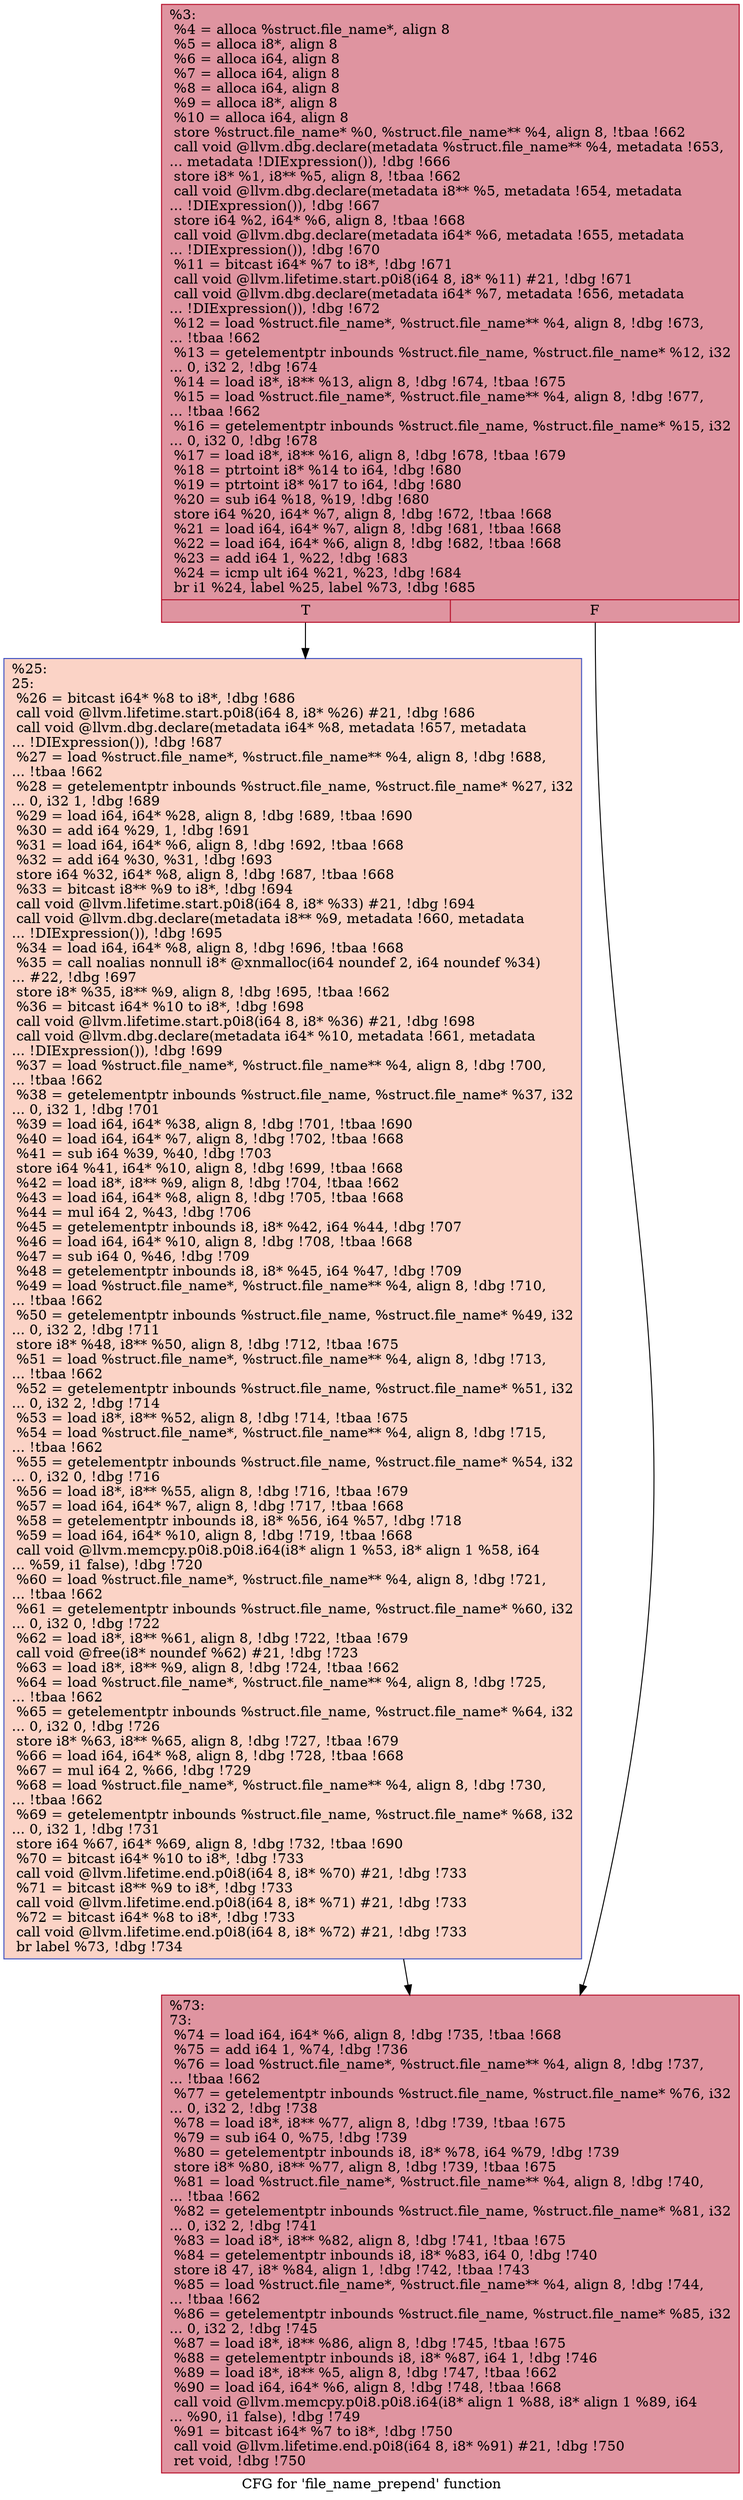 digraph "CFG for 'file_name_prepend' function" {
	label="CFG for 'file_name_prepend' function";

	Node0x19730c0 [shape=record,color="#b70d28ff", style=filled, fillcolor="#b70d2870",label="{%3:\l  %4 = alloca %struct.file_name*, align 8\l  %5 = alloca i8*, align 8\l  %6 = alloca i64, align 8\l  %7 = alloca i64, align 8\l  %8 = alloca i64, align 8\l  %9 = alloca i8*, align 8\l  %10 = alloca i64, align 8\l  store %struct.file_name* %0, %struct.file_name** %4, align 8, !tbaa !662\l  call void @llvm.dbg.declare(metadata %struct.file_name** %4, metadata !653,\l... metadata !DIExpression()), !dbg !666\l  store i8* %1, i8** %5, align 8, !tbaa !662\l  call void @llvm.dbg.declare(metadata i8** %5, metadata !654, metadata\l... !DIExpression()), !dbg !667\l  store i64 %2, i64* %6, align 8, !tbaa !668\l  call void @llvm.dbg.declare(metadata i64* %6, metadata !655, metadata\l... !DIExpression()), !dbg !670\l  %11 = bitcast i64* %7 to i8*, !dbg !671\l  call void @llvm.lifetime.start.p0i8(i64 8, i8* %11) #21, !dbg !671\l  call void @llvm.dbg.declare(metadata i64* %7, metadata !656, metadata\l... !DIExpression()), !dbg !672\l  %12 = load %struct.file_name*, %struct.file_name** %4, align 8, !dbg !673,\l... !tbaa !662\l  %13 = getelementptr inbounds %struct.file_name, %struct.file_name* %12, i32\l... 0, i32 2, !dbg !674\l  %14 = load i8*, i8** %13, align 8, !dbg !674, !tbaa !675\l  %15 = load %struct.file_name*, %struct.file_name** %4, align 8, !dbg !677,\l... !tbaa !662\l  %16 = getelementptr inbounds %struct.file_name, %struct.file_name* %15, i32\l... 0, i32 0, !dbg !678\l  %17 = load i8*, i8** %16, align 8, !dbg !678, !tbaa !679\l  %18 = ptrtoint i8* %14 to i64, !dbg !680\l  %19 = ptrtoint i8* %17 to i64, !dbg !680\l  %20 = sub i64 %18, %19, !dbg !680\l  store i64 %20, i64* %7, align 8, !dbg !672, !tbaa !668\l  %21 = load i64, i64* %7, align 8, !dbg !681, !tbaa !668\l  %22 = load i64, i64* %6, align 8, !dbg !682, !tbaa !668\l  %23 = add i64 1, %22, !dbg !683\l  %24 = icmp ult i64 %21, %23, !dbg !684\l  br i1 %24, label %25, label %73, !dbg !685\l|{<s0>T|<s1>F}}"];
	Node0x19730c0:s0 -> Node0x1952e30;
	Node0x19730c0:s1 -> Node0x1952e80;
	Node0x1952e30 [shape=record,color="#3d50c3ff", style=filled, fillcolor="#f59c7d70",label="{%25:\l25:                                               \l  %26 = bitcast i64* %8 to i8*, !dbg !686\l  call void @llvm.lifetime.start.p0i8(i64 8, i8* %26) #21, !dbg !686\l  call void @llvm.dbg.declare(metadata i64* %8, metadata !657, metadata\l... !DIExpression()), !dbg !687\l  %27 = load %struct.file_name*, %struct.file_name** %4, align 8, !dbg !688,\l... !tbaa !662\l  %28 = getelementptr inbounds %struct.file_name, %struct.file_name* %27, i32\l... 0, i32 1, !dbg !689\l  %29 = load i64, i64* %28, align 8, !dbg !689, !tbaa !690\l  %30 = add i64 %29, 1, !dbg !691\l  %31 = load i64, i64* %6, align 8, !dbg !692, !tbaa !668\l  %32 = add i64 %30, %31, !dbg !693\l  store i64 %32, i64* %8, align 8, !dbg !687, !tbaa !668\l  %33 = bitcast i8** %9 to i8*, !dbg !694\l  call void @llvm.lifetime.start.p0i8(i64 8, i8* %33) #21, !dbg !694\l  call void @llvm.dbg.declare(metadata i8** %9, metadata !660, metadata\l... !DIExpression()), !dbg !695\l  %34 = load i64, i64* %8, align 8, !dbg !696, !tbaa !668\l  %35 = call noalias nonnull i8* @xnmalloc(i64 noundef 2, i64 noundef %34)\l... #22, !dbg !697\l  store i8* %35, i8** %9, align 8, !dbg !695, !tbaa !662\l  %36 = bitcast i64* %10 to i8*, !dbg !698\l  call void @llvm.lifetime.start.p0i8(i64 8, i8* %36) #21, !dbg !698\l  call void @llvm.dbg.declare(metadata i64* %10, metadata !661, metadata\l... !DIExpression()), !dbg !699\l  %37 = load %struct.file_name*, %struct.file_name** %4, align 8, !dbg !700,\l... !tbaa !662\l  %38 = getelementptr inbounds %struct.file_name, %struct.file_name* %37, i32\l... 0, i32 1, !dbg !701\l  %39 = load i64, i64* %38, align 8, !dbg !701, !tbaa !690\l  %40 = load i64, i64* %7, align 8, !dbg !702, !tbaa !668\l  %41 = sub i64 %39, %40, !dbg !703\l  store i64 %41, i64* %10, align 8, !dbg !699, !tbaa !668\l  %42 = load i8*, i8** %9, align 8, !dbg !704, !tbaa !662\l  %43 = load i64, i64* %8, align 8, !dbg !705, !tbaa !668\l  %44 = mul i64 2, %43, !dbg !706\l  %45 = getelementptr inbounds i8, i8* %42, i64 %44, !dbg !707\l  %46 = load i64, i64* %10, align 8, !dbg !708, !tbaa !668\l  %47 = sub i64 0, %46, !dbg !709\l  %48 = getelementptr inbounds i8, i8* %45, i64 %47, !dbg !709\l  %49 = load %struct.file_name*, %struct.file_name** %4, align 8, !dbg !710,\l... !tbaa !662\l  %50 = getelementptr inbounds %struct.file_name, %struct.file_name* %49, i32\l... 0, i32 2, !dbg !711\l  store i8* %48, i8** %50, align 8, !dbg !712, !tbaa !675\l  %51 = load %struct.file_name*, %struct.file_name** %4, align 8, !dbg !713,\l... !tbaa !662\l  %52 = getelementptr inbounds %struct.file_name, %struct.file_name* %51, i32\l... 0, i32 2, !dbg !714\l  %53 = load i8*, i8** %52, align 8, !dbg !714, !tbaa !675\l  %54 = load %struct.file_name*, %struct.file_name** %4, align 8, !dbg !715,\l... !tbaa !662\l  %55 = getelementptr inbounds %struct.file_name, %struct.file_name* %54, i32\l... 0, i32 0, !dbg !716\l  %56 = load i8*, i8** %55, align 8, !dbg !716, !tbaa !679\l  %57 = load i64, i64* %7, align 8, !dbg !717, !tbaa !668\l  %58 = getelementptr inbounds i8, i8* %56, i64 %57, !dbg !718\l  %59 = load i64, i64* %10, align 8, !dbg !719, !tbaa !668\l  call void @llvm.memcpy.p0i8.p0i8.i64(i8* align 1 %53, i8* align 1 %58, i64\l... %59, i1 false), !dbg !720\l  %60 = load %struct.file_name*, %struct.file_name** %4, align 8, !dbg !721,\l... !tbaa !662\l  %61 = getelementptr inbounds %struct.file_name, %struct.file_name* %60, i32\l... 0, i32 0, !dbg !722\l  %62 = load i8*, i8** %61, align 8, !dbg !722, !tbaa !679\l  call void @free(i8* noundef %62) #21, !dbg !723\l  %63 = load i8*, i8** %9, align 8, !dbg !724, !tbaa !662\l  %64 = load %struct.file_name*, %struct.file_name** %4, align 8, !dbg !725,\l... !tbaa !662\l  %65 = getelementptr inbounds %struct.file_name, %struct.file_name* %64, i32\l... 0, i32 0, !dbg !726\l  store i8* %63, i8** %65, align 8, !dbg !727, !tbaa !679\l  %66 = load i64, i64* %8, align 8, !dbg !728, !tbaa !668\l  %67 = mul i64 2, %66, !dbg !729\l  %68 = load %struct.file_name*, %struct.file_name** %4, align 8, !dbg !730,\l... !tbaa !662\l  %69 = getelementptr inbounds %struct.file_name, %struct.file_name* %68, i32\l... 0, i32 1, !dbg !731\l  store i64 %67, i64* %69, align 8, !dbg !732, !tbaa !690\l  %70 = bitcast i64* %10 to i8*, !dbg !733\l  call void @llvm.lifetime.end.p0i8(i64 8, i8* %70) #21, !dbg !733\l  %71 = bitcast i8** %9 to i8*, !dbg !733\l  call void @llvm.lifetime.end.p0i8(i64 8, i8* %71) #21, !dbg !733\l  %72 = bitcast i64* %8 to i8*, !dbg !733\l  call void @llvm.lifetime.end.p0i8(i64 8, i8* %72) #21, !dbg !733\l  br label %73, !dbg !734\l}"];
	Node0x1952e30 -> Node0x1952e80;
	Node0x1952e80 [shape=record,color="#b70d28ff", style=filled, fillcolor="#b70d2870",label="{%73:\l73:                                               \l  %74 = load i64, i64* %6, align 8, !dbg !735, !tbaa !668\l  %75 = add i64 1, %74, !dbg !736\l  %76 = load %struct.file_name*, %struct.file_name** %4, align 8, !dbg !737,\l... !tbaa !662\l  %77 = getelementptr inbounds %struct.file_name, %struct.file_name* %76, i32\l... 0, i32 2, !dbg !738\l  %78 = load i8*, i8** %77, align 8, !dbg !739, !tbaa !675\l  %79 = sub i64 0, %75, !dbg !739\l  %80 = getelementptr inbounds i8, i8* %78, i64 %79, !dbg !739\l  store i8* %80, i8** %77, align 8, !dbg !739, !tbaa !675\l  %81 = load %struct.file_name*, %struct.file_name** %4, align 8, !dbg !740,\l... !tbaa !662\l  %82 = getelementptr inbounds %struct.file_name, %struct.file_name* %81, i32\l... 0, i32 2, !dbg !741\l  %83 = load i8*, i8** %82, align 8, !dbg !741, !tbaa !675\l  %84 = getelementptr inbounds i8, i8* %83, i64 0, !dbg !740\l  store i8 47, i8* %84, align 1, !dbg !742, !tbaa !743\l  %85 = load %struct.file_name*, %struct.file_name** %4, align 8, !dbg !744,\l... !tbaa !662\l  %86 = getelementptr inbounds %struct.file_name, %struct.file_name* %85, i32\l... 0, i32 2, !dbg !745\l  %87 = load i8*, i8** %86, align 8, !dbg !745, !tbaa !675\l  %88 = getelementptr inbounds i8, i8* %87, i64 1, !dbg !746\l  %89 = load i8*, i8** %5, align 8, !dbg !747, !tbaa !662\l  %90 = load i64, i64* %6, align 8, !dbg !748, !tbaa !668\l  call void @llvm.memcpy.p0i8.p0i8.i64(i8* align 1 %88, i8* align 1 %89, i64\l... %90, i1 false), !dbg !749\l  %91 = bitcast i64* %7 to i8*, !dbg !750\l  call void @llvm.lifetime.end.p0i8(i64 8, i8* %91) #21, !dbg !750\l  ret void, !dbg !750\l}"];
}
